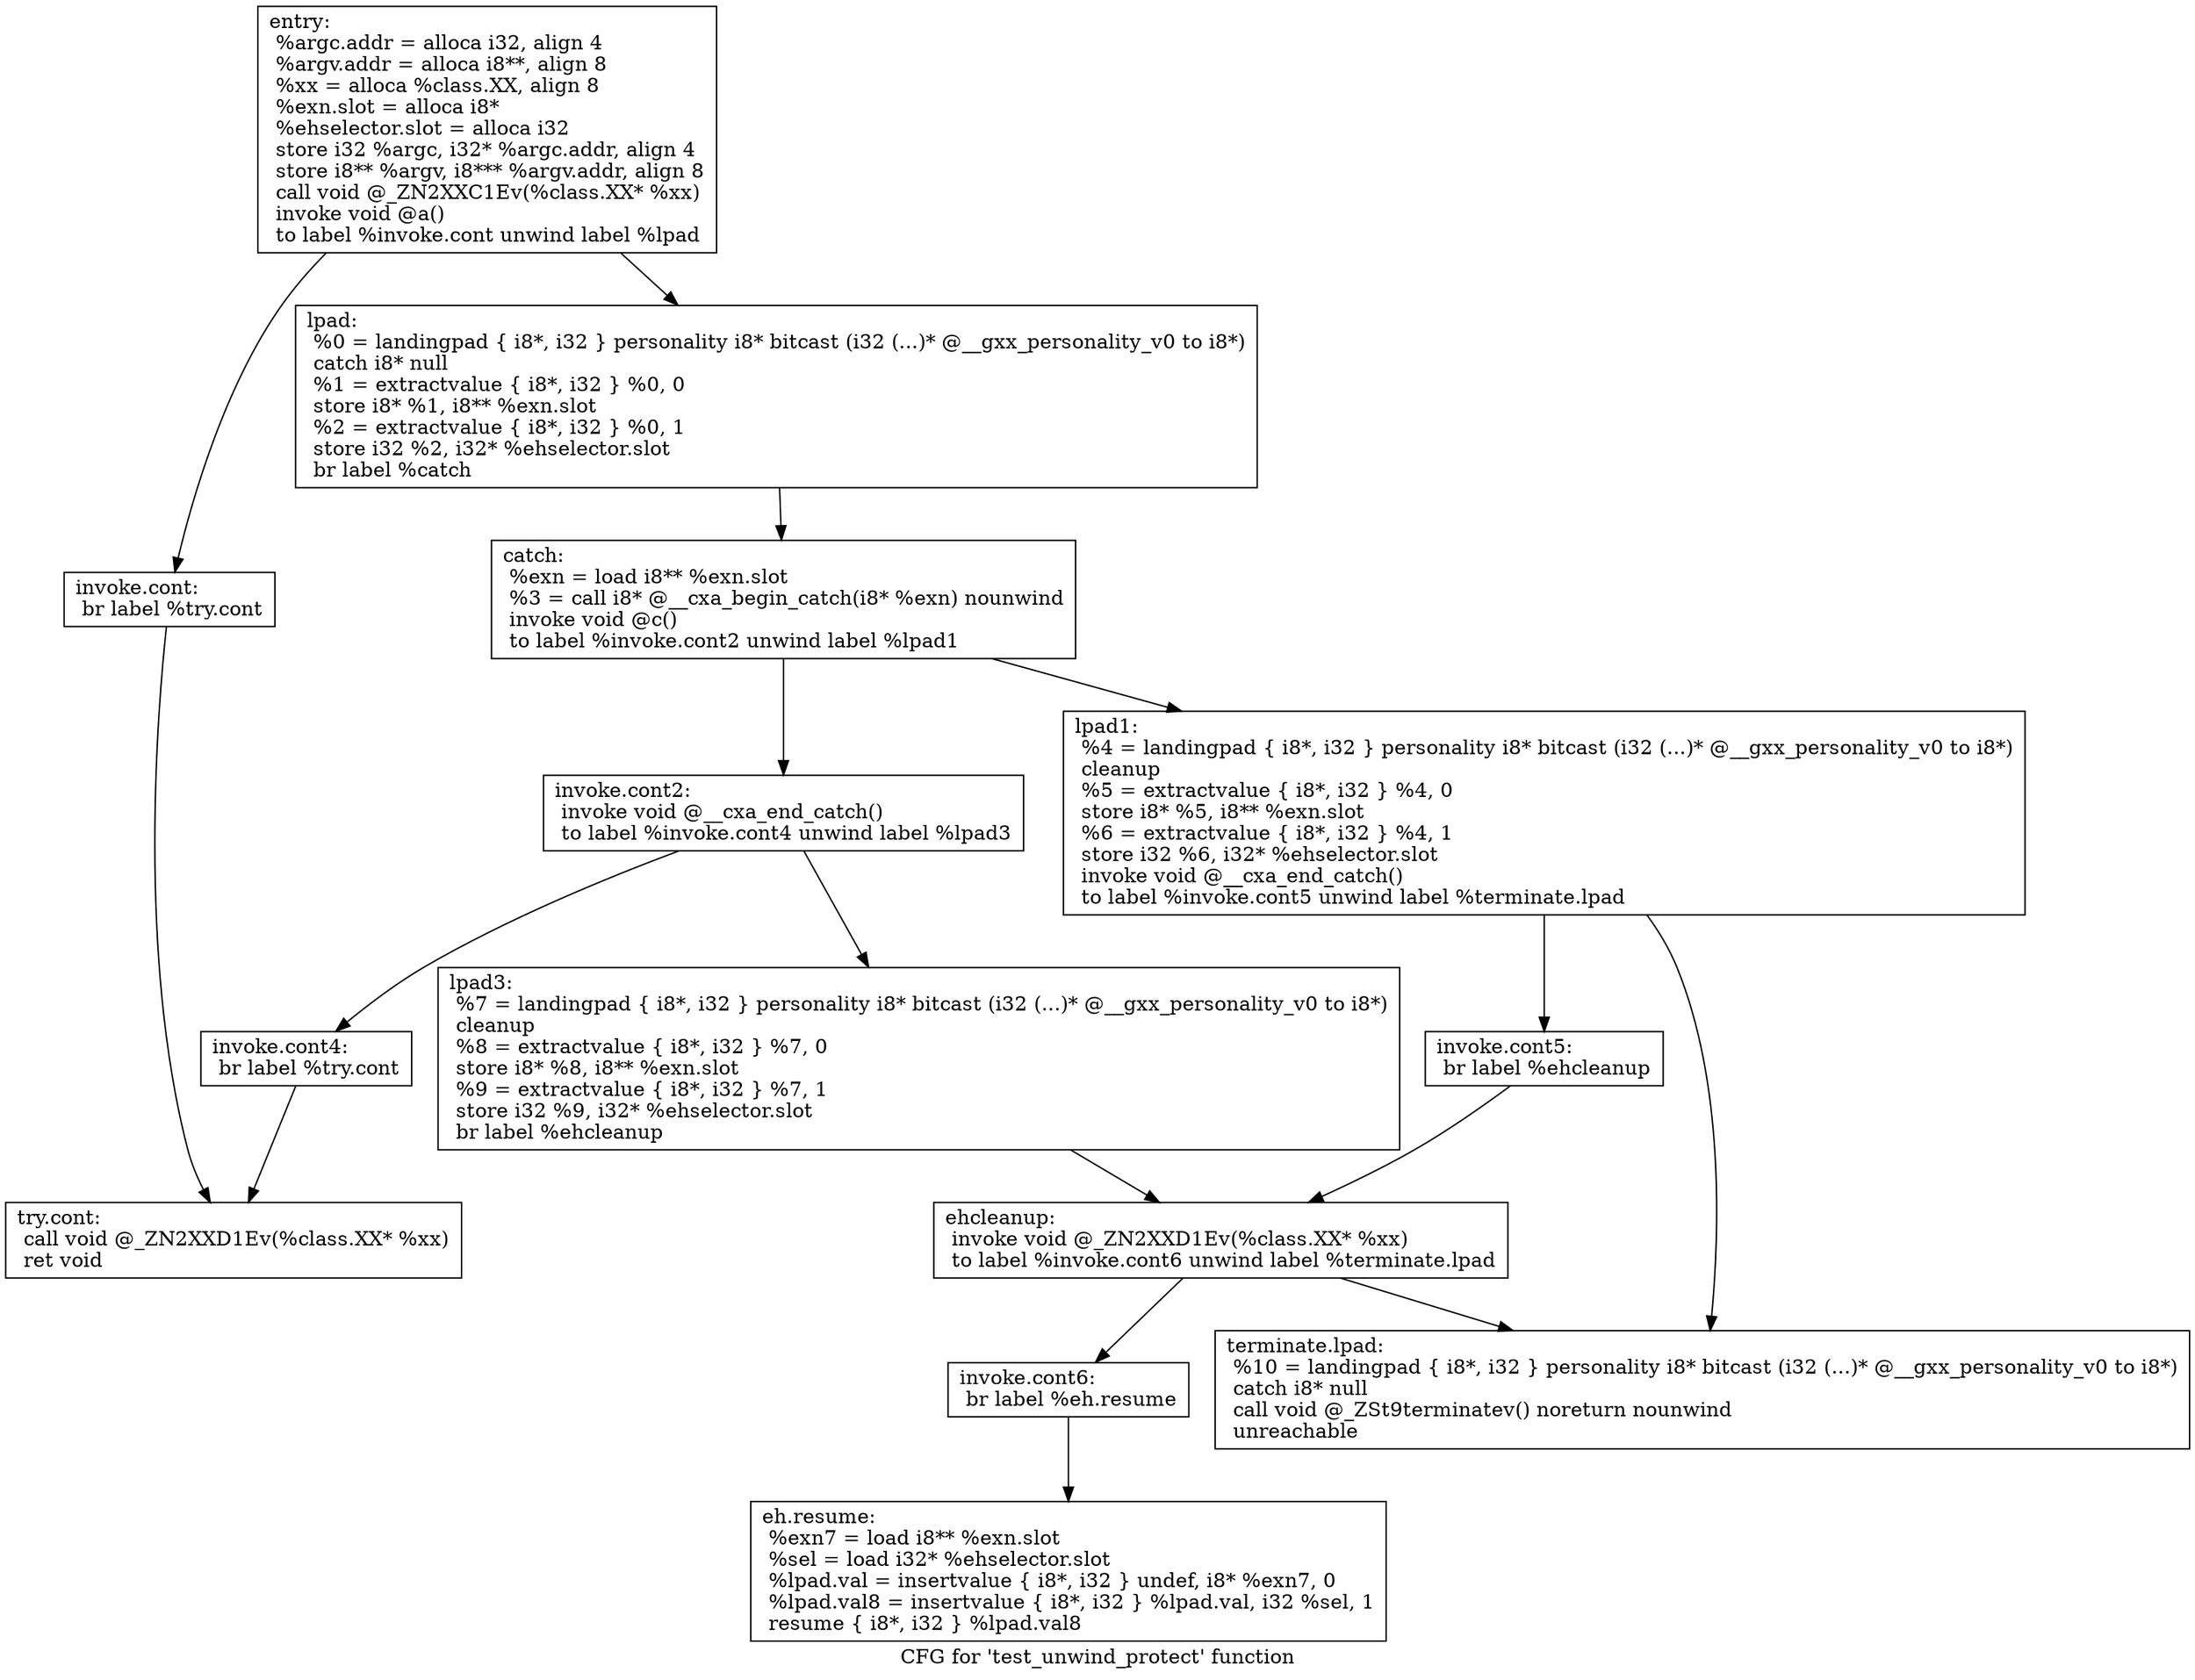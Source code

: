 digraph "CFG for 'test_unwind_protect' function" {
	label="CFG for 'test_unwind_protect' function";

	Node0x7fc7cac104c0 [shape=record,label="{entry:\l  %argc.addr = alloca i32, align 4\l  %argv.addr = alloca i8**, align 8\l  %xx = alloca %class.XX, align 8\l  %exn.slot = alloca i8*\l  %ehselector.slot = alloca i32\l  store i32 %argc, i32* %argc.addr, align 4\l  store i8** %argv, i8*** %argv.addr, align 8\l  call void @_ZN2XXC1Ev(%class.XX* %xx)\l  invoke void @a()\l          to label %invoke.cont unwind label %lpad\l}"];
	Node0x7fc7cac104c0 -> Node0x7fc7cac10510;
	Node0x7fc7cac104c0 -> Node0x7fc7cac10560;
	Node0x7fc7cac10510 [shape=record,label="{invoke.cont:                                      \l  br label %try.cont\l}"];
	Node0x7fc7cac10510 -> Node0x7fc7cac106a0;
	Node0x7fc7cac10560 [shape=record,label="{lpad:                                             \l  %0 = landingpad \{ i8*, i32 \} personality i8* bitcast (i32 (...)* @__gxx_personality_v0 to i8*)\l          catch i8* null\l  %1 = extractvalue \{ i8*, i32 \} %0, 0\l  store i8* %1, i8** %exn.slot\l  %2 = extractvalue \{ i8*, i32 \} %0, 1\l  store i32 %2, i32* %ehselector.slot\l  br label %catch\l}"];
	Node0x7fc7cac10560 -> Node0x7fc7cac105b0;
	Node0x7fc7cac105b0 [shape=record,label="{catch:                                            \l  %exn = load i8** %exn.slot\l  %3 = call i8* @__cxa_begin_catch(i8* %exn) nounwind\l  invoke void @c()\l          to label %invoke.cont2 unwind label %lpad1\l}"];
	Node0x7fc7cac105b0 -> Node0x7fc7cac10600;
	Node0x7fc7cac105b0 -> Node0x7fc7cac106f0;
	Node0x7fc7cac10600 [shape=record,label="{invoke.cont2:                                     \l  invoke void @__cxa_end_catch()\l          to label %invoke.cont4 unwind label %lpad3\l}"];
	Node0x7fc7cac10600 -> Node0x7fc7cac10650;
	Node0x7fc7cac10600 -> Node0x7fc7cac10740;
	Node0x7fc7cac10650 [shape=record,label="{invoke.cont4:                                     \l  br label %try.cont\l}"];
	Node0x7fc7cac10650 -> Node0x7fc7cac106a0;
	Node0x7fc7cac106a0 [shape=record,label="{try.cont:                                         \l  call void @_ZN2XXD1Ev(%class.XX* %xx)\l  ret void\l}"];
	Node0x7fc7cac106f0 [shape=record,label="{lpad1:                                            \l  %4 = landingpad \{ i8*, i32 \} personality i8* bitcast (i32 (...)* @__gxx_personality_v0 to i8*)\l          cleanup\l  %5 = extractvalue \{ i8*, i32 \} %4, 0\l  store i8* %5, i8** %exn.slot\l  %6 = extractvalue \{ i8*, i32 \} %4, 1\l  store i32 %6, i32* %ehselector.slot\l  invoke void @__cxa_end_catch()\l          to label %invoke.cont5 unwind label %terminate.lpad\l}"];
	Node0x7fc7cac106f0 -> Node0x7fc7cac10790;
	Node0x7fc7cac106f0 -> Node0x7fc7cac108d0;
	Node0x7fc7cac10740 [shape=record,label="{lpad3:                                            \l  %7 = landingpad \{ i8*, i32 \} personality i8* bitcast (i32 (...)* @__gxx_personality_v0 to i8*)\l          cleanup\l  %8 = extractvalue \{ i8*, i32 \} %7, 0\l  store i8* %8, i8** %exn.slot\l  %9 = extractvalue \{ i8*, i32 \} %7, 1\l  store i32 %9, i32* %ehselector.slot\l  br label %ehcleanup\l}"];
	Node0x7fc7cac10740 -> Node0x7fc7cac107e0;
	Node0x7fc7cac10790 [shape=record,label="{invoke.cont5:                                     \l  br label %ehcleanup\l}"];
	Node0x7fc7cac10790 -> Node0x7fc7cac107e0;
	Node0x7fc7cac107e0 [shape=record,label="{ehcleanup:                                        \l  invoke void @_ZN2XXD1Ev(%class.XX* %xx)\l          to label %invoke.cont6 unwind label %terminate.lpad\l}"];
	Node0x7fc7cac107e0 -> Node0x7fc7cac10830;
	Node0x7fc7cac107e0 -> Node0x7fc7cac108d0;
	Node0x7fc7cac10830 [shape=record,label="{invoke.cont6:                                     \l  br label %eh.resume\l}"];
	Node0x7fc7cac10830 -> Node0x7fc7cac10880;
	Node0x7fc7cac10880 [shape=record,label="{eh.resume:                                        \l  %exn7 = load i8** %exn.slot\l  %sel = load i32* %ehselector.slot\l  %lpad.val = insertvalue \{ i8*, i32 \} undef, i8* %exn7, 0\l  %lpad.val8 = insertvalue \{ i8*, i32 \} %lpad.val, i32 %sel, 1\l  resume \{ i8*, i32 \} %lpad.val8\l}"];
	Node0x7fc7cac108d0 [shape=record,label="{terminate.lpad:                                   \l  %10 = landingpad \{ i8*, i32 \} personality i8* bitcast (i32 (...)* @__gxx_personality_v0 to i8*)\l          catch i8* null\l  call void @_ZSt9terminatev() noreturn nounwind\l  unreachable\l}"];
}
